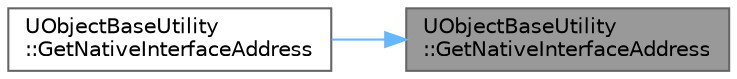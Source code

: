 digraph "UObjectBaseUtility::GetNativeInterfaceAddress"
{
 // INTERACTIVE_SVG=YES
 // LATEX_PDF_SIZE
  bgcolor="transparent";
  edge [fontname=Helvetica,fontsize=10,labelfontname=Helvetica,labelfontsize=10];
  node [fontname=Helvetica,fontsize=10,shape=box,height=0.2,width=0.4];
  rankdir="RL";
  Node1 [id="Node000001",label="UObjectBaseUtility\l::GetNativeInterfaceAddress",height=0.2,width=0.4,color="gray40", fillcolor="grey60", style="filled", fontcolor="black",tooltip="Returns a pointer to the I* native interface object that this object implements."];
  Node1 -> Node2 [id="edge1_Node000001_Node000002",dir="back",color="steelblue1",style="solid",tooltip=" "];
  Node2 [id="Node000002",label="UObjectBaseUtility\l::GetNativeInterfaceAddress",height=0.2,width=0.4,color="grey40", fillcolor="white", style="filled",URL="$d6/d7b/classUObjectBaseUtility.html#a18c70e5c3d97b19f578fb8abf381c901",tooltip="Returns a pointer to the const I* native interface object that this object implements."];
}
